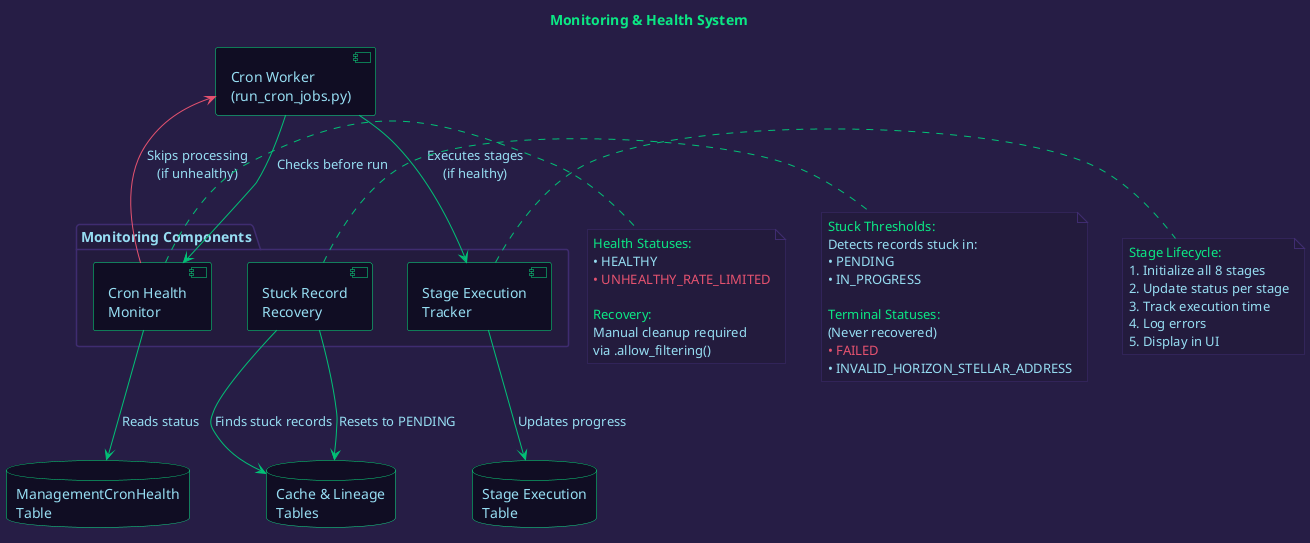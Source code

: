 @startuml Monitoring System

skinparam backgroundColor #261D45
skinparam defaultFontColor #96DDF2

skinparam component {
  BackgroundColor #100D23
  BorderColor #0BE784
  FontColor #96DDF2
  ArrowColor #01C176
}

skinparam database {
  BackgroundColor #100D23
  BorderColor #0BE784
  FontColor #96DDF2
}

skinparam package {
  BackgroundColor #231B3D
  BorderColor #3f2c70
  FontColor #96DDF2
}

skinparam note {
  BackgroundColor #231B3D
  BorderColor #3f2c70
  FontColor #96DDF2
}

title <color:#0BE784>Monitoring & Health System

package "Monitoring Components" #231B3D {
  component "Cron Health\nMonitor" as CronHealth
  component "Stuck Record\nRecovery" as Recovery
  component "Stage Execution\nTracker" as StageTracker
}

component "Cron Worker\n(run_cron_jobs.py)" as CronWorker

database "ManagementCronHealth\nTable" as HealthDB
database "Stage Execution\nTable" as StageDB
database "Cache & Lineage\nTables" as DataDB

CronWorker -[#01C176]-> CronHealth : "Checks before run"
CronHealth -[#01C176]-> HealthDB : "Reads status"

CronWorker -[#01C176]-> StageTracker : "Executes stages\n(if healthy)"
StageTracker -[#01C176]-> StageDB : "Updates progress"

CronHealth -[#E5526F]-> CronWorker : "Skips processing\n(if unhealthy)"

Recovery -[#01C176]-> DataDB : "Finds stuck records"
Recovery -[#01C176]-> DataDB : "Resets to PENDING"

note right of CronHealth #231B3D
  <color:#0BE784>Health Statuses:
  <color:#96DDF2>• HEALTHY
  <color:#E5526F>• UNHEALTHY_RATE_LIMITED
  
  <color:#0BE784>Recovery:
  <color:#96DDF2>Manual cleanup required
  via .allow_filtering()
end note

note right of Recovery #231B3D
  <color:#0BE784>Stuck Thresholds:
  <color:#96DDF2>Detects records stuck in:
  • PENDING
  • IN_PROGRESS
  
  <color:#0BE784>Terminal Statuses:
  <color:#96DDF2>(Never recovered)
  <color:#E5526F>• FAILED
  • INVALID_HORIZON_STELLAR_ADDRESS
end note

note right of StageTracker #231B3D
  <color:#0BE784>Stage Lifecycle:
  <color:#96DDF2>1. Initialize all 8 stages
  2. Update status per stage
  3. Track execution time
  4. Log errors
  5. Display in UI
end note

@enduml
